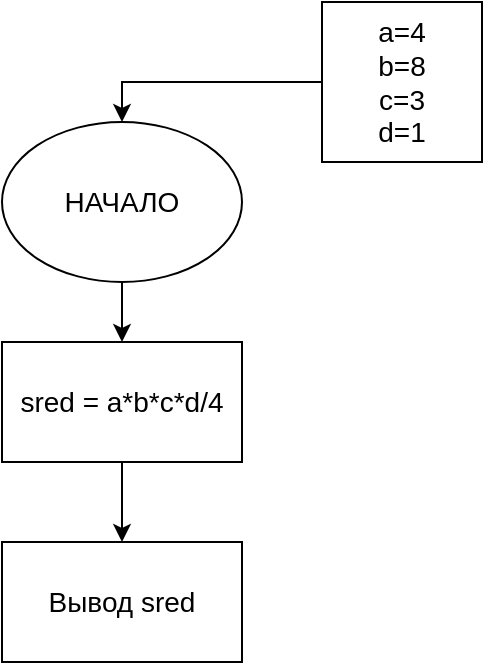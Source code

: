 <mxfile version="20.2.3" type="github" pages="2">
  <diagram id="JLdezREf5s-_i9mHPQbF" name="Страница 1">
    <mxGraphModel dx="788" dy="538" grid="1" gridSize="10" guides="1" tooltips="1" connect="1" arrows="1" fold="1" page="1" pageScale="1" pageWidth="827" pageHeight="1169" math="0" shadow="0">
      <root>
        <mxCell id="0" />
        <mxCell id="1" parent="0" />
        <mxCell id="u_yzRZPRcssbKCR1qLHa-5" style="edgeStyle=orthogonalEdgeStyle;rounded=0;orthogonalLoop=1;jettySize=auto;html=1;exitX=0.5;exitY=1;exitDx=0;exitDy=0;entryX=0.5;entryY=0;entryDx=0;entryDy=0;fontSize=14;" parent="1" source="u_yzRZPRcssbKCR1qLHa-1" target="u_yzRZPRcssbKCR1qLHa-4" edge="1">
          <mxGeometry relative="1" as="geometry" />
        </mxCell>
        <mxCell id="u_yzRZPRcssbKCR1qLHa-1" value="НАЧАЛО" style="ellipse;whiteSpace=wrap;html=1;fontSize=14;" parent="1" vertex="1">
          <mxGeometry x="294" y="150" width="120" height="80" as="geometry" />
        </mxCell>
        <mxCell id="u_yzRZPRcssbKCR1qLHa-3" style="edgeStyle=orthogonalEdgeStyle;rounded=0;orthogonalLoop=1;jettySize=auto;html=1;entryX=0.5;entryY=0;entryDx=0;entryDy=0;fontSize=14;" parent="1" source="u_yzRZPRcssbKCR1qLHa-2" target="u_yzRZPRcssbKCR1qLHa-1" edge="1">
          <mxGeometry relative="1" as="geometry">
            <Array as="points">
              <mxPoint x="354" y="130" />
            </Array>
          </mxGeometry>
        </mxCell>
        <mxCell id="u_yzRZPRcssbKCR1qLHa-2" value="a=4&lt;br style=&quot;font-size: 14px;&quot;&gt;b=8&lt;br style=&quot;font-size: 14px;&quot;&gt;c=3&lt;br style=&quot;font-size: 14px;&quot;&gt;d=1" style="whiteSpace=wrap;html=1;aspect=fixed;fontSize=14;" parent="1" vertex="1">
          <mxGeometry x="454" y="90" width="80" height="80" as="geometry" />
        </mxCell>
        <mxCell id="u_yzRZPRcssbKCR1qLHa-7" style="edgeStyle=orthogonalEdgeStyle;rounded=0;orthogonalLoop=1;jettySize=auto;html=1;exitX=0.5;exitY=1;exitDx=0;exitDy=0;entryX=0.5;entryY=0;entryDx=0;entryDy=0;fontSize=14;" parent="1" source="u_yzRZPRcssbKCR1qLHa-4" target="u_yzRZPRcssbKCR1qLHa-6" edge="1">
          <mxGeometry relative="1" as="geometry" />
        </mxCell>
        <mxCell id="u_yzRZPRcssbKCR1qLHa-4" value="sred = a*b*c*d/4" style="rounded=0;whiteSpace=wrap;html=1;fontSize=14;" parent="1" vertex="1">
          <mxGeometry x="294" y="260" width="120" height="60" as="geometry" />
        </mxCell>
        <mxCell id="u_yzRZPRcssbKCR1qLHa-6" value="Вывод sred" style="rounded=0;whiteSpace=wrap;html=1;fontSize=14;" parent="1" vertex="1">
          <mxGeometry x="294" y="360" width="120" height="60" as="geometry" />
        </mxCell>
      </root>
    </mxGraphModel>
  </diagram>
  <diagram id="Fq3xfc0K-E7mozN--8nA" name="Страница 2">
    <mxGraphModel dx="946" dy="645" grid="1" gridSize="10" guides="1" tooltips="1" connect="1" arrows="1" fold="1" page="1" pageScale="1" pageWidth="827" pageHeight="1169" math="0" shadow="0">
      <root>
        <mxCell id="0" />
        <mxCell id="1" parent="0" />
        <mxCell id="gTmN3XrrGUASiPxnkixV-1" style="edgeStyle=orthogonalEdgeStyle;rounded=0;orthogonalLoop=1;jettySize=auto;html=1;exitX=0.5;exitY=1;exitDx=0;exitDy=0;entryX=0.5;entryY=0;entryDx=0;entryDy=0;fontSize=14;" edge="1" parent="1" source="gTmN3XrrGUASiPxnkixV-2" target="gTmN3XrrGUASiPxnkixV-14">
          <mxGeometry relative="1" as="geometry" />
        </mxCell>
        <mxCell id="gTmN3XrrGUASiPxnkixV-2" value="НАЧАЛО" style="ellipse;whiteSpace=wrap;html=1;fontSize=14;" vertex="1" parent="1">
          <mxGeometry x="250" y="160" width="120" height="80" as="geometry" />
        </mxCell>
        <mxCell id="gTmN3XrrGUASiPxnkixV-3" style="edgeStyle=orthogonalEdgeStyle;rounded=0;orthogonalLoop=1;jettySize=auto;html=1;entryX=0.5;entryY=0;entryDx=0;entryDy=0;fontSize=14;" edge="1" parent="1" source="gTmN3XrrGUASiPxnkixV-4" target="gTmN3XrrGUASiPxnkixV-2">
          <mxGeometry relative="1" as="geometry">
            <Array as="points">
              <mxPoint x="310" y="140" />
            </Array>
          </mxGeometry>
        </mxCell>
        <mxCell id="gTmN3XrrGUASiPxnkixV-4" value="n переменная" style="whiteSpace=wrap;html=1;aspect=fixed;fontSize=14;" vertex="1" parent="1">
          <mxGeometry x="520" y="90" width="110" height="110" as="geometry" />
        </mxCell>
        <mxCell id="gTmN3XrrGUASiPxnkixV-5" style="edgeStyle=orthogonalEdgeStyle;rounded=0;orthogonalLoop=1;jettySize=auto;html=1;exitX=0.5;exitY=1;exitDx=0;exitDy=0;entryX=0.5;entryY=0;entryDx=0;entryDy=0;fontSize=14;" edge="1" parent="1" source="gTmN3XrrGUASiPxnkixV-6" target="gTmN3XrrGUASiPxnkixV-12">
          <mxGeometry relative="1" as="geometry" />
        </mxCell>
        <mxCell id="gTmN3XrrGUASiPxnkixV-6" value="F = F*(n-1)" style="rounded=0;whiteSpace=wrap;html=1;fontSize=14;" vertex="1" parent="1">
          <mxGeometry x="390" y="460" width="120" height="60" as="geometry" />
        </mxCell>
        <mxCell id="gTmN3XrrGUASiPxnkixV-7" style="edgeStyle=orthogonalEdgeStyle;rounded=0;orthogonalLoop=1;jettySize=auto;html=1;exitX=1;exitY=0.5;exitDx=0;exitDy=0;fontSize=14;" edge="1" parent="1" source="gTmN3XrrGUASiPxnkixV-10">
          <mxGeometry relative="1" as="geometry">
            <mxPoint x="450" y="460" as="targetPoint" />
          </mxGeometry>
        </mxCell>
        <mxCell id="gTmN3XrrGUASiPxnkixV-8" value="yes" style="edgeLabel;html=1;align=center;verticalAlign=middle;resizable=0;points=[];fontSize=14;" vertex="1" connectable="0" parent="gTmN3XrrGUASiPxnkixV-7">
          <mxGeometry x="-0.28" y="-2" relative="1" as="geometry">
            <mxPoint as="offset" />
          </mxGeometry>
        </mxCell>
        <mxCell id="gTmN3XrrGUASiPxnkixV-9" value="no" style="edgeStyle=orthogonalEdgeStyle;rounded=0;orthogonalLoop=1;jettySize=auto;html=1;exitX=0;exitY=0.5;exitDx=0;exitDy=0;fontSize=14;" edge="1" parent="1" source="gTmN3XrrGUASiPxnkixV-10">
          <mxGeometry relative="1" as="geometry">
            <mxPoint x="160" y="470" as="targetPoint" />
          </mxGeometry>
        </mxCell>
        <mxCell id="gTmN3XrrGUASiPxnkixV-10" value="n &amp;gt; 1" style="rhombus;whiteSpace=wrap;html=1;fontSize=14;" vertex="1" parent="1">
          <mxGeometry x="270" y="370" width="80" height="80" as="geometry" />
        </mxCell>
        <mxCell id="gTmN3XrrGUASiPxnkixV-11" style="edgeStyle=orthogonalEdgeStyle;rounded=0;orthogonalLoop=1;jettySize=auto;html=1;exitX=1;exitY=0.5;exitDx=0;exitDy=0;fontSize=14;" edge="1" parent="1" source="gTmN3XrrGUASiPxnkixV-12">
          <mxGeometry relative="1" as="geometry">
            <mxPoint x="310" y="340" as="targetPoint" />
            <Array as="points">
              <mxPoint x="530" y="580" />
              <mxPoint x="530" y="340" />
            </Array>
          </mxGeometry>
        </mxCell>
        <mxCell id="gTmN3XrrGUASiPxnkixV-12" value="n = n-1" style="rounded=0;whiteSpace=wrap;html=1;fontSize=14;" vertex="1" parent="1">
          <mxGeometry x="390" y="550" width="120" height="60" as="geometry" />
        </mxCell>
        <mxCell id="gTmN3XrrGUASiPxnkixV-13" style="edgeStyle=orthogonalEdgeStyle;rounded=0;orthogonalLoop=1;jettySize=auto;html=1;exitX=0.5;exitY=1;exitDx=0;exitDy=0;fontSize=14;" edge="1" parent="1" source="gTmN3XrrGUASiPxnkixV-14" target="gTmN3XrrGUASiPxnkixV-10">
          <mxGeometry relative="1" as="geometry" />
        </mxCell>
        <mxCell id="gTmN3XrrGUASiPxnkixV-14" value="F=n" style="rounded=0;whiteSpace=wrap;html=1;fontSize=14;" vertex="1" parent="1">
          <mxGeometry x="250" y="260" width="120" height="60" as="geometry" />
        </mxCell>
        <mxCell id="gTmN3XrrGUASiPxnkixV-15" value="Вывод F" style="rounded=0;whiteSpace=wrap;html=1;fontSize=14;" vertex="1" parent="1">
          <mxGeometry x="100" y="470" width="120" height="60" as="geometry" />
        </mxCell>
        <mxCell id="gTmN3XrrGUASiPxnkixV-16" value="&lt;div style=&quot;text-align: start; font-size: 19px;&quot; title=&quot;Page 1&quot; class=&quot;page&quot;&gt;&lt;div style=&quot;background-color: rgb(255, 255, 255); font-size: 19px;&quot; class=&quot;section&quot;&gt;&lt;div class=&quot;layoutArea&quot; style=&quot;font-size: 19px;&quot;&gt;&lt;div class=&quot;column&quot; style=&quot;font-size: 19px;&quot;&gt;&lt;p style=&quot;font-size: 19px;&quot;&gt;&lt;span style=&quot;font-size: 19px; font-family: ArialMT;&quot;&gt;Составить блок-схему нахождения факториала N&lt;/span&gt;&lt;/p&gt;&lt;/div&gt;&lt;/div&gt;&lt;/div&gt;&lt;/div&gt;" style="text;html=1;strokeColor=none;fillColor=none;align=center;verticalAlign=middle;whiteSpace=wrap;rounded=0;fontSize=19;" vertex="1" parent="1">
          <mxGeometry x="200" y="50" width="470" height="30" as="geometry" />
        </mxCell>
      </root>
    </mxGraphModel>
  </diagram>
</mxfile>
